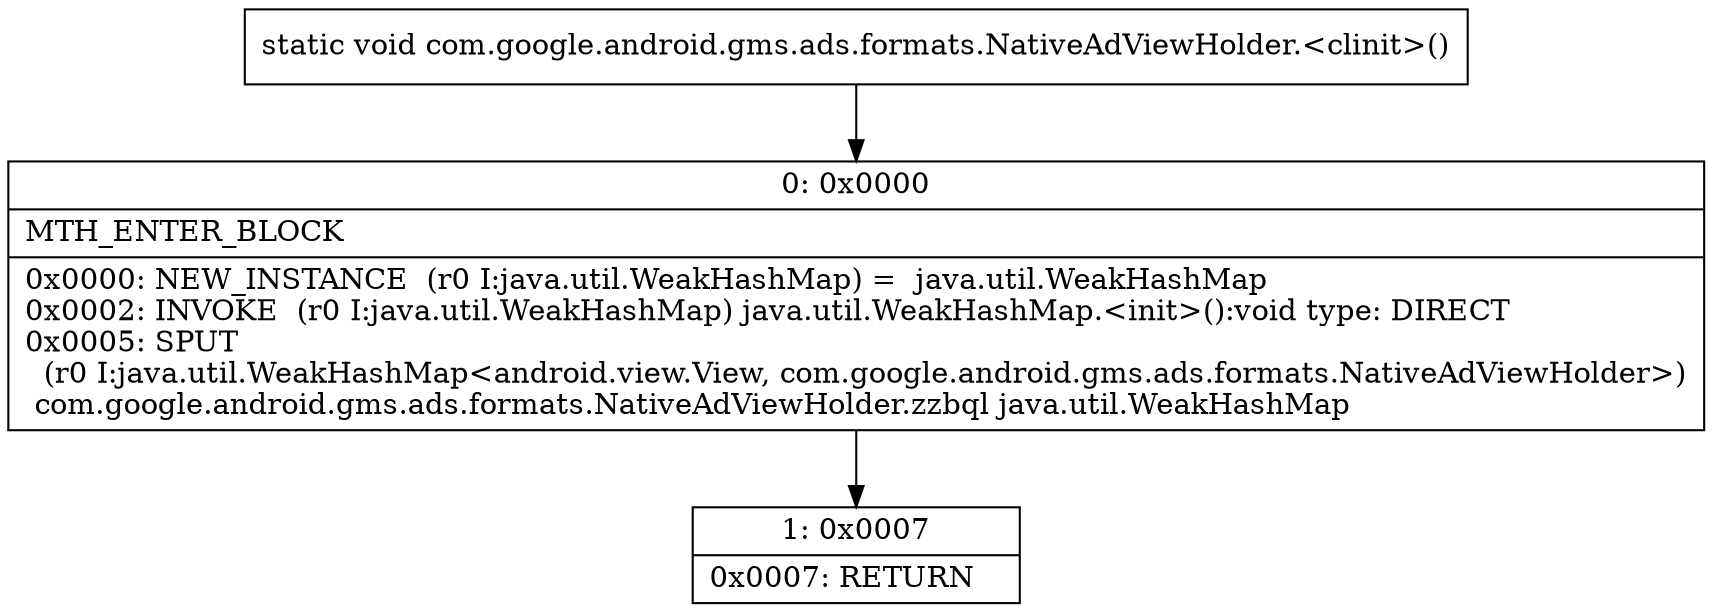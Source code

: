 digraph "CFG forcom.google.android.gms.ads.formats.NativeAdViewHolder.\<clinit\>()V" {
Node_0 [shape=record,label="{0\:\ 0x0000|MTH_ENTER_BLOCK\l|0x0000: NEW_INSTANCE  (r0 I:java.util.WeakHashMap) =  java.util.WeakHashMap \l0x0002: INVOKE  (r0 I:java.util.WeakHashMap) java.util.WeakHashMap.\<init\>():void type: DIRECT \l0x0005: SPUT  \l  (r0 I:java.util.WeakHashMap\<android.view.View, com.google.android.gms.ads.formats.NativeAdViewHolder\>)\l com.google.android.gms.ads.formats.NativeAdViewHolder.zzbql java.util.WeakHashMap \l}"];
Node_1 [shape=record,label="{1\:\ 0x0007|0x0007: RETURN   \l}"];
MethodNode[shape=record,label="{static void com.google.android.gms.ads.formats.NativeAdViewHolder.\<clinit\>() }"];
MethodNode -> Node_0;
Node_0 -> Node_1;
}

